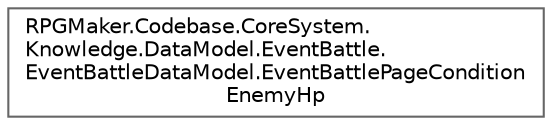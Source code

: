digraph "クラス階層図"
{
 // LATEX_PDF_SIZE
  bgcolor="transparent";
  edge [fontname=Helvetica,fontsize=10,labelfontname=Helvetica,labelfontsize=10];
  node [fontname=Helvetica,fontsize=10,shape=box,height=0.2,width=0.4];
  rankdir="LR";
  Node0 [id="Node000000",label="RPGMaker.Codebase.CoreSystem.\lKnowledge.DataModel.EventBattle.\lEventBattleDataModel.EventBattlePageCondition\lEnemyHp",height=0.2,width=0.4,color="grey40", fillcolor="white", style="filled",URL="$da/d9e/class_r_p_g_maker_1_1_codebase_1_1_core_system_1_1_knowledge_1_1_data_model_1_1_event_battle_1_1fb4d2efd27410defc4747aa70698a6da.html",tooltip=" "];
}
